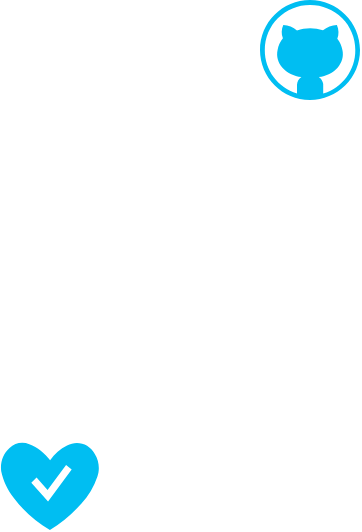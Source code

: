 <mxfile version="16.5.2" type="github">
  <diagram id="0eTiOtV9OdToB6aXSFPl" name="Page-1">
    <mxGraphModel dx="1298" dy="758" grid="1" gridSize="10" guides="1" tooltips="1" connect="1" arrows="1" fold="1" page="1" pageScale="1" pageWidth="827" pageHeight="1169" math="0" shadow="0">
      <root>
        <mxCell id="0" />
        <mxCell id="1" parent="0" />
        <mxCell id="3RvaX-GYd61QJalBVDor-1" value="" style="verticalLabelPosition=bottom;html=1;verticalAlign=top;align=center;strokeColor=none;fillColor=#00BEF2;shape=mxgraph.azure.github_code;pointerEvents=1;" vertex="1" parent="1">
          <mxGeometry x="330" y="190" width="50" height="50" as="geometry" />
        </mxCell>
        <mxCell id="3RvaX-GYd61QJalBVDor-2" value="" style="verticalLabelPosition=bottom;html=1;verticalAlign=top;align=center;strokeColor=none;fillColor=#00BEF2;shape=mxgraph.azure.healthy;" vertex="1" parent="1">
          <mxGeometry x="200" y="410" width="50" height="45" as="geometry" />
        </mxCell>
      </root>
    </mxGraphModel>
  </diagram>
</mxfile>
